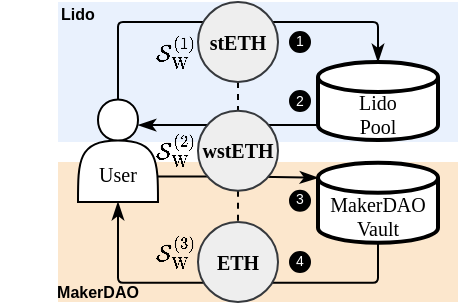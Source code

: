<mxfile version="23.0.2" type="device">
  <diagram id="GUxEJdWFkQ5Y1Z3yI3_n" name="dex_agg_chain">
    <mxGraphModel dx="554" dy="346" grid="1" gridSize="10" guides="1" tooltips="1" connect="1" arrows="1" fold="1" page="1" pageScale="1" pageWidth="100" pageHeight="150" math="1" shadow="0">
      <root>
        <mxCell id="0" />
        <mxCell id="1" parent="0" />
        <mxCell id="2pf4LdB47JyuiCXh3u_--2" value="" style="rounded=0;whiteSpace=wrap;html=1;fillColor=#fad7ac;strokeColor=none;fillOpacity=60;" parent="1" vertex="1">
          <mxGeometry x="-100" y="80" width="200" height="70" as="geometry" />
        </mxCell>
        <mxCell id="2pf4LdB47JyuiCXh3u_--1" value="" style="rounded=0;whiteSpace=wrap;html=1;fillColor=#dae8fc;strokeColor=none;flipH=1;fillOpacity=60;" parent="1" vertex="1">
          <mxGeometry x="-100" width="200" height="70" as="geometry" />
        </mxCell>
        <mxCell id="bZvmhqit_LieYHjqC5bX-45" style="edgeStyle=orthogonalEdgeStyle;rounded=1;orthogonalLoop=1;jettySize=auto;html=1;exitX=0.5;exitY=0;exitDx=0;exitDy=0;entryX=0.5;entryY=0;entryDx=0;entryDy=0;entryPerimeter=0;endArrow=classicThin;endFill=1;arcSize=5;fillColor=#d80073;strokeColor=#000000;" parent="1" source="nBqxjyZSAqmiugvEhESZ-1" target="bZvmhqit_LieYHjqC5bX-1" edge="1">
          <mxGeometry relative="1" as="geometry" />
        </mxCell>
        <mxCell id="bZvmhqit_LieYHjqC5bX-63" style="edgeStyle=orthogonalEdgeStyle;rounded=1;orthogonalLoop=1;jettySize=auto;html=1;exitX=1;exitY=0.75;exitDx=0;exitDy=0;entryX=0;entryY=0;entryDx=0;entryDy=7.5;entryPerimeter=0;strokeColor=#000000;endArrow=classicThin;endFill=1;arcSize=5;fillColor=#d80073;" parent="1" source="nBqxjyZSAqmiugvEhESZ-1" target="6Lm5Y_GZ7VoUYkAefaGX-1" edge="1">
          <mxGeometry relative="1" as="geometry" />
        </mxCell>
        <mxCell id="nBqxjyZSAqmiugvEhESZ-1" value="&lt;font style=&quot;font-size: 10px;&quot;&gt;&lt;br&gt;&lt;font style=&quot;font-size: 10px;&quot;&gt;&lt;br&gt;User&lt;/font&gt;&lt;/font&gt;" style="shape=actor;whiteSpace=wrap;html=1;fontSize=10;fontFamily=Times New Roman;verticalAlign=middle;" parent="1" vertex="1">
          <mxGeometry x="-90" y="48.75" width="40" height="51.25" as="geometry" />
        </mxCell>
        <mxCell id="bZvmhqit_LieYHjqC5bX-64" style="edgeStyle=orthogonalEdgeStyle;rounded=1;orthogonalLoop=1;jettySize=auto;html=1;exitX=0.5;exitY=1;exitDx=0;exitDy=0;exitPerimeter=0;entryX=0.5;entryY=1;entryDx=0;entryDy=0;strokeColor=#000000;endArrow=classicThin;endFill=1;arcSize=5;fillColor=#008a00;" parent="1" source="6Lm5Y_GZ7VoUYkAefaGX-1" target="nBqxjyZSAqmiugvEhESZ-1" edge="1">
          <mxGeometry relative="1" as="geometry" />
        </mxCell>
        <mxCell id="6Lm5Y_GZ7VoUYkAefaGX-1" value="MakerDAO&lt;br&gt;Vault" style="shape=cylinder3;whiteSpace=wrap;html=1;boundedLbl=1;backgroundOutline=1;size=7.5;strokeWidth=2;fontFamily=Times New Roman;fontSize=10;fontStyle=0" parent="1" vertex="1">
          <mxGeometry x="30" y="80.37" width="60" height="40" as="geometry" />
        </mxCell>
        <mxCell id="bZvmhqit_LieYHjqC5bX-62" style="edgeStyle=orthogonalEdgeStyle;rounded=1;orthogonalLoop=1;jettySize=auto;html=1;exitX=0;exitY=1;exitDx=0;exitDy=-7.5;exitPerimeter=0;entryX=0.75;entryY=0.25;entryDx=0;entryDy=0;entryPerimeter=0;strokeColor=#000000;endArrow=classicThin;endFill=1;arcSize=5;fillColor=#1ba1e2;" parent="1" source="bZvmhqit_LieYHjqC5bX-1" target="nBqxjyZSAqmiugvEhESZ-1" edge="1">
          <mxGeometry relative="1" as="geometry" />
        </mxCell>
        <mxCell id="bZvmhqit_LieYHjqC5bX-1" value="Lido&lt;br&gt;Pool" style="shape=cylinder3;whiteSpace=wrap;html=1;boundedLbl=1;backgroundOutline=1;size=7.5;strokeWidth=2;fontFamily=Times New Roman;fontStyle=0;fontSize=10;" parent="1" vertex="1">
          <mxGeometry x="30" y="30" width="60" height="39" as="geometry" />
        </mxCell>
        <mxCell id="pSTLvtJ6N-k_h_3kzANq-1" value="&lt;b style=&quot;font-size: 10px;&quot;&gt;ETH&lt;/b&gt;" style="ellipse;whiteSpace=wrap;html=1;aspect=fixed;labelBackgroundColor=none;labelBorderColor=none;fillColor=#eeeeee;strokeColor=#36393d;fontSize=10;fontFamily=Times New Roman;" parent="1" vertex="1">
          <mxGeometry x="-30" y="110" width="40" height="40" as="geometry" />
        </mxCell>
        <mxCell id="2SqFd5uKFIkBH42q-k37-2" style="edgeStyle=orthogonalEdgeStyle;rounded=0;orthogonalLoop=1;jettySize=auto;html=1;exitX=0.5;exitY=1;exitDx=0;exitDy=0;entryX=0.5;entryY=0;entryDx=0;entryDy=0;dashed=1;endArrow=none;endFill=0;" parent="1" source="EHTDADabwSFeFDYLKWJk-1" target="VNqc0J1lcE_MyhKkxBeR-1" edge="1">
          <mxGeometry relative="1" as="geometry" />
        </mxCell>
        <mxCell id="EHTDADabwSFeFDYLKWJk-1" value="&lt;b style=&quot;font-size: 10px;&quot;&gt;stETH&lt;/b&gt;" style="ellipse;whiteSpace=wrap;html=1;aspect=fixed;labelBackgroundColor=none;labelBorderColor=none;fillColor=#eeeeee;strokeColor=#36393d;fontSize=10;fontFamily=Times New Roman;" parent="1" vertex="1">
          <mxGeometry x="-30" width="40" height="40" as="geometry" />
        </mxCell>
        <mxCell id="2SqFd5uKFIkBH42q-k37-8" style="edgeStyle=orthogonalEdgeStyle;rounded=0;orthogonalLoop=1;jettySize=auto;html=1;exitX=0.5;exitY=1;exitDx=0;exitDy=0;entryX=0.5;entryY=0;entryDx=0;entryDy=0;endArrow=none;endFill=0;dashed=1;" parent="1" source="VNqc0J1lcE_MyhKkxBeR-1" target="pSTLvtJ6N-k_h_3kzANq-1" edge="1">
          <mxGeometry relative="1" as="geometry" />
        </mxCell>
        <mxCell id="VNqc0J1lcE_MyhKkxBeR-1" value="&lt;b&gt;wstETH&lt;/b&gt;" style="ellipse;whiteSpace=wrap;html=1;aspect=fixed;labelBackgroundColor=none;labelBorderColor=none;fillColor=#eeeeee;strokeColor=#36393d;fontSize=10;fontFamily=Times New Roman;" parent="1" vertex="1">
          <mxGeometry x="-30" y="54.38" width="40" height="40" as="geometry" />
        </mxCell>
        <mxCell id="vJIfzhqlRzns5ZVLxd_G-1" value="$$\mathcal{S}_{\textnormal{W}}^{(1)}$$" style="text;html=1;strokeColor=none;fillColor=none;align=center;verticalAlign=middle;whiteSpace=wrap;rounded=0;fontStyle=0;fontSize=10;" parent="1" vertex="1">
          <mxGeometry x="-66" y="10" width="50" height="30" as="geometry" />
        </mxCell>
        <mxCell id="ZbXf5vwqpne9N7D1yb6T-1" value="$$\mathcal{S}_{\textnormal{W}}^{(2)}$$" style="text;html=1;strokeColor=none;fillColor=none;align=center;verticalAlign=middle;whiteSpace=wrap;rounded=0;fontSize=10;" parent="1" vertex="1">
          <mxGeometry x="-66" y="59.38" width="50" height="30" as="geometry" />
        </mxCell>
        <mxCell id="2SqFd5uKFIkBH42q-k37-1" value="$$\mathcal{S}_{\textnormal{W}}^{(3)}$$" style="text;html=1;strokeColor=none;fillColor=none;align=center;verticalAlign=middle;whiteSpace=wrap;rounded=0;fontSize=10;" parent="1" vertex="1">
          <mxGeometry x="-66" y="110" width="50" height="30" as="geometry" />
        </mxCell>
        <mxCell id="puCPBz8C2vMCooEPcNfL-1" value="&lt;b style=&quot;font-size: 8px;&quot;&gt;Lido&lt;br style=&quot;font-size: 8px;&quot;&gt;&lt;/b&gt;" style="text;html=1;strokeColor=none;fillColor=none;align=center;verticalAlign=middle;whiteSpace=wrap;rounded=0;fontSize=8;spacing=2;" parent="1" vertex="1">
          <mxGeometry x="-100" width="20" height="11" as="geometry" />
        </mxCell>
        <mxCell id="puCPBz8C2vMCooEPcNfL-2" value="&lt;b style=&quot;font-size: 8px;&quot;&gt;MakerDAO&lt;br style=&quot;font-size: 8px;&quot;&gt;&lt;/b&gt;" style="text;html=1;strokeColor=none;fillColor=none;align=center;verticalAlign=middle;whiteSpace=wrap;rounded=0;fontSize=8;spacing=2;" parent="1" vertex="1">
          <mxGeometry x="-100" y="140" width="40" height="10" as="geometry" />
        </mxCell>
        <mxCell id="fO8XjicVepQpFwOURcZq-1" value="&lt;p style=&quot;line-height: 270%;&quot;&gt;1&lt;/p&gt;" style="ellipse;whiteSpace=wrap;html=1;aspect=fixed;fontSize=7;labelBackgroundColor=none;fontColor=#FFFFFF;fillColor=#000000;align=center;" parent="1" vertex="1">
          <mxGeometry x="16" y="15" width="10" height="10" as="geometry" />
        </mxCell>
        <mxCell id="fO8XjicVepQpFwOURcZq-2" value="&lt;p style=&quot;line-height: 270%;&quot;&gt;2&lt;/p&gt;" style="ellipse;whiteSpace=wrap;html=1;aspect=fixed;fontSize=7;labelBackgroundColor=none;fontColor=#FFFFFF;fillColor=#000000;align=center;" parent="1" vertex="1">
          <mxGeometry x="16" y="44.5" width="10" height="10" as="geometry" />
        </mxCell>
        <mxCell id="fO8XjicVepQpFwOURcZq-3" value="&lt;p style=&quot;line-height: 270%;&quot;&gt;3&lt;/p&gt;" style="ellipse;whiteSpace=wrap;html=1;aspect=fixed;fontSize=7;labelBackgroundColor=none;fontColor=#FFFFFF;fillColor=#000000;align=center;" parent="1" vertex="1">
          <mxGeometry x="16" y="94.38" width="10" height="10" as="geometry" />
        </mxCell>
        <mxCell id="fO8XjicVepQpFwOURcZq-4" value="&lt;p style=&quot;line-height: 270%;&quot;&gt;4&lt;/p&gt;" style="ellipse;whiteSpace=wrap;html=1;aspect=fixed;fontSize=7;labelBackgroundColor=none;fontColor=#FFFFFF;fillColor=#000000;align=center;" parent="1" vertex="1">
          <mxGeometry x="16" y="125" width="10" height="10" as="geometry" />
        </mxCell>
      </root>
    </mxGraphModel>
  </diagram>
</mxfile>
